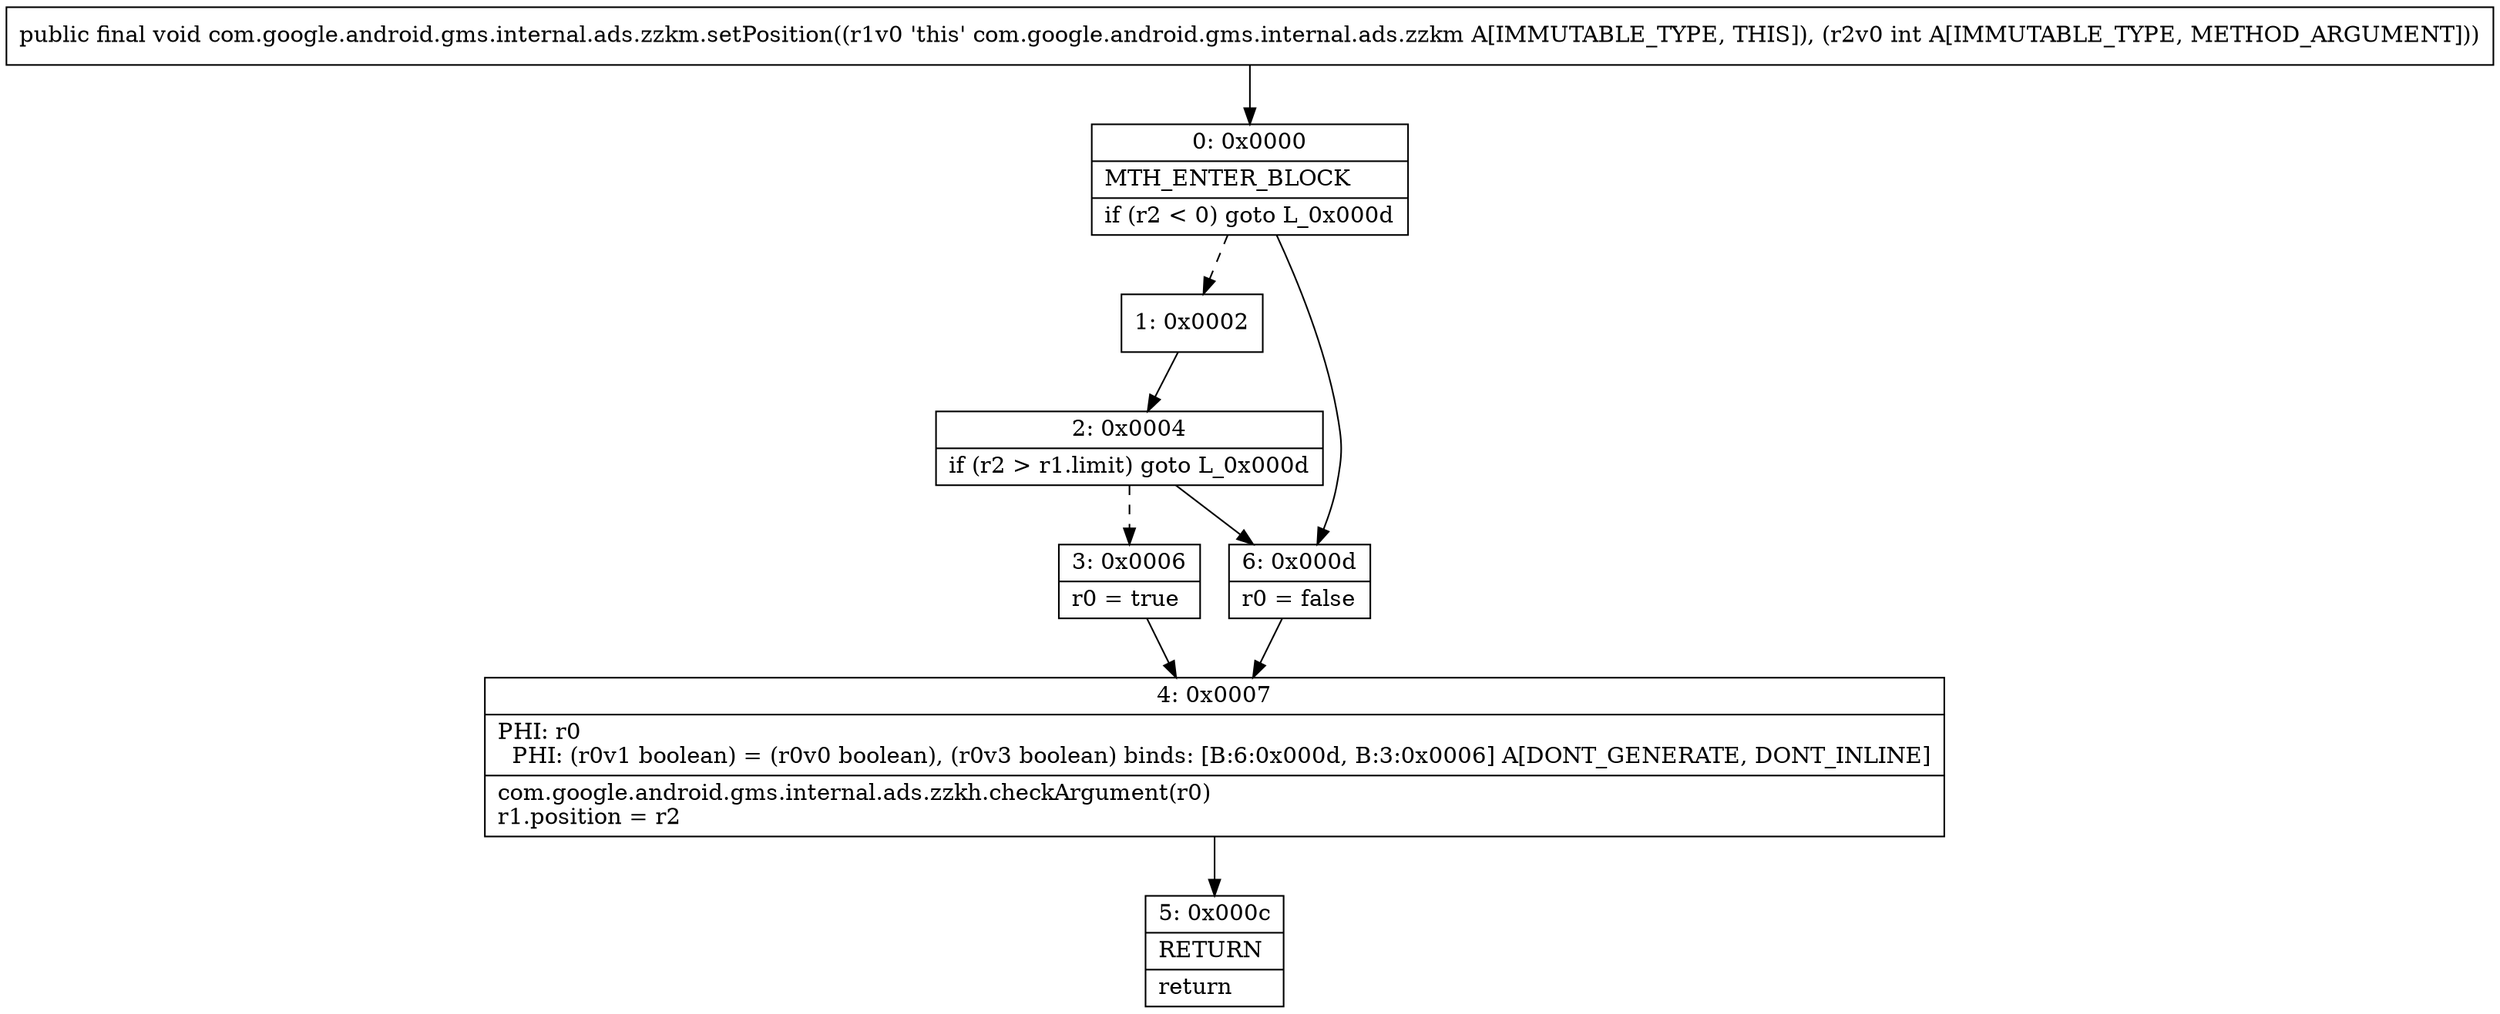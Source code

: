 digraph "CFG forcom.google.android.gms.internal.ads.zzkm.setPosition(I)V" {
Node_0 [shape=record,label="{0\:\ 0x0000|MTH_ENTER_BLOCK\l|if (r2 \< 0) goto L_0x000d\l}"];
Node_1 [shape=record,label="{1\:\ 0x0002}"];
Node_2 [shape=record,label="{2\:\ 0x0004|if (r2 \> r1.limit) goto L_0x000d\l}"];
Node_3 [shape=record,label="{3\:\ 0x0006|r0 = true\l}"];
Node_4 [shape=record,label="{4\:\ 0x0007|PHI: r0 \l  PHI: (r0v1 boolean) = (r0v0 boolean), (r0v3 boolean) binds: [B:6:0x000d, B:3:0x0006] A[DONT_GENERATE, DONT_INLINE]\l|com.google.android.gms.internal.ads.zzkh.checkArgument(r0)\lr1.position = r2\l}"];
Node_5 [shape=record,label="{5\:\ 0x000c|RETURN\l|return\l}"];
Node_6 [shape=record,label="{6\:\ 0x000d|r0 = false\l}"];
MethodNode[shape=record,label="{public final void com.google.android.gms.internal.ads.zzkm.setPosition((r1v0 'this' com.google.android.gms.internal.ads.zzkm A[IMMUTABLE_TYPE, THIS]), (r2v0 int A[IMMUTABLE_TYPE, METHOD_ARGUMENT])) }"];
MethodNode -> Node_0;
Node_0 -> Node_1[style=dashed];
Node_0 -> Node_6;
Node_1 -> Node_2;
Node_2 -> Node_3[style=dashed];
Node_2 -> Node_6;
Node_3 -> Node_4;
Node_4 -> Node_5;
Node_6 -> Node_4;
}

